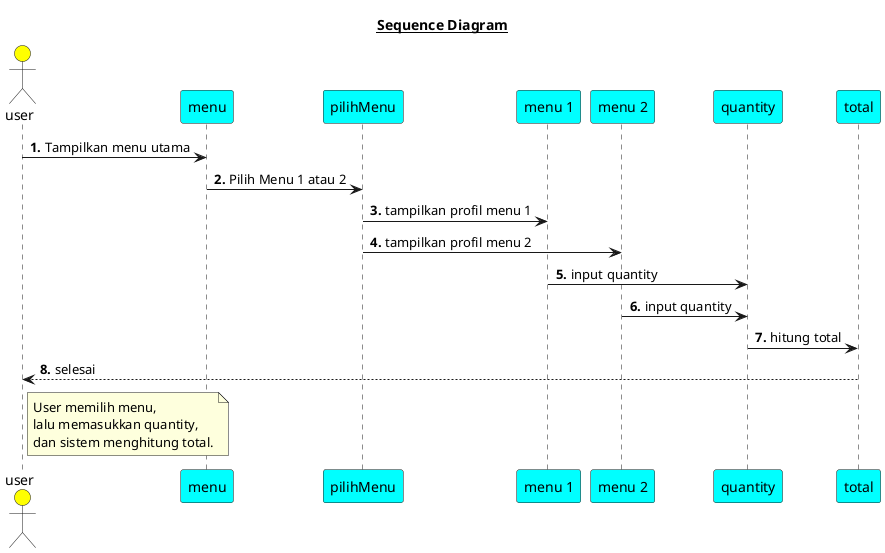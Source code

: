@startuml name

title <u><b>Sequence Diagram</b></u>

autonumber "<b>."

actor user #yellow
participant "menu" as menu #aqua
participant "pilihMenu" as pil #aqua
participant "menu 1" as m1 #aqua
participant "menu 2" as m2 #aqua
participant "quantity" as qty #aqua
participant "total" as tot #aqua

user -> menu: Tampilkan menu utama
menu -> pil: Pilih Menu 1 atau 2
pil -> m1: tampilkan profil menu 1
pil -> m2: tampilkan profil menu 2
m1 -> qty: input quantity
m2 -> qty: input quantity
qty -> tot: hitung total
tot --> user: selesai

note right of user
  User memilih menu,
  lalu memasukkan quantity,
  dan sistem menghitung total.
end note

@enduml